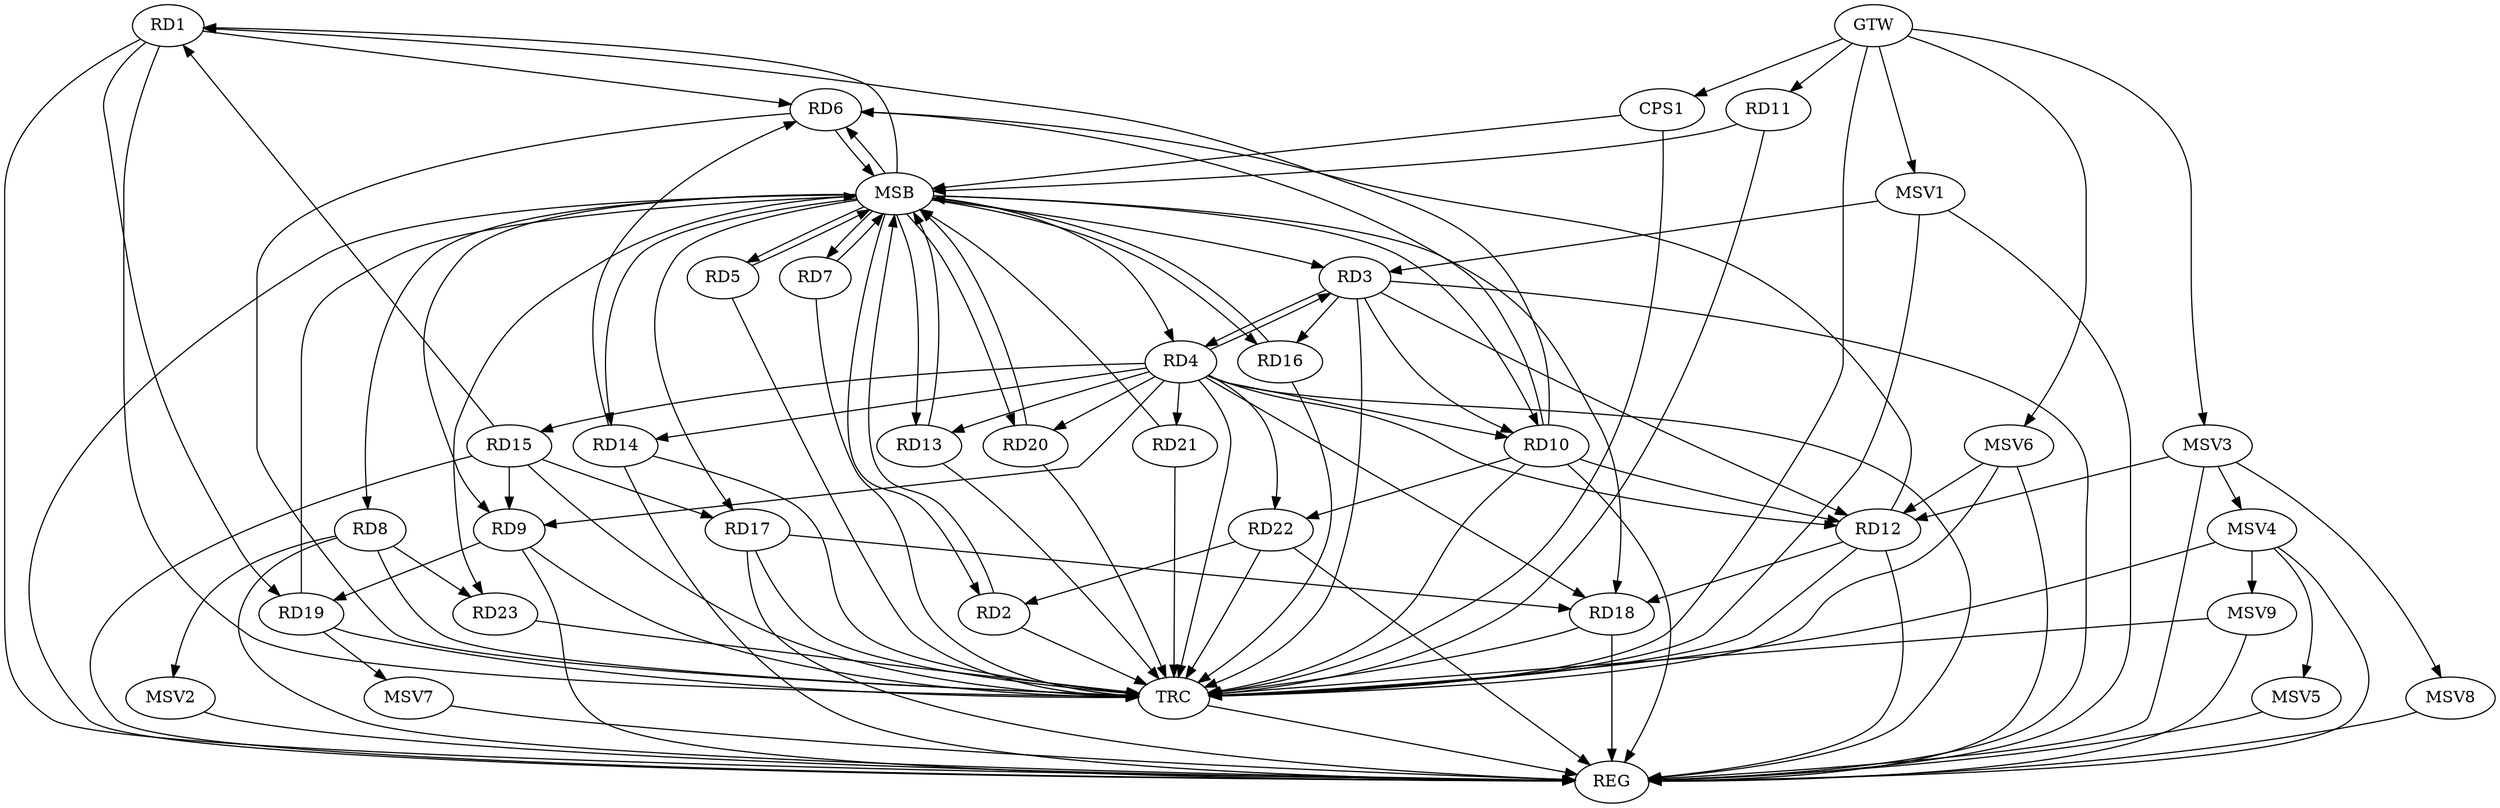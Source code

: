 strict digraph G {
  RD1 [ label="RD1" ];
  RD2 [ label="RD2" ];
  RD3 [ label="RD3" ];
  RD4 [ label="RD4" ];
  RD5 [ label="RD5" ];
  RD6 [ label="RD6" ];
  RD7 [ label="RD7" ];
  RD8 [ label="RD8" ];
  RD9 [ label="RD9" ];
  RD10 [ label="RD10" ];
  RD11 [ label="RD11" ];
  RD12 [ label="RD12" ];
  RD13 [ label="RD13" ];
  RD14 [ label="RD14" ];
  RD15 [ label="RD15" ];
  RD16 [ label="RD16" ];
  RD17 [ label="RD17" ];
  RD18 [ label="RD18" ];
  RD19 [ label="RD19" ];
  RD20 [ label="RD20" ];
  RD21 [ label="RD21" ];
  RD22 [ label="RD22" ];
  RD23 [ label="RD23" ];
  CPS1 [ label="CPS1" ];
  GTW [ label="GTW" ];
  REG [ label="REG" ];
  MSB [ label="MSB" ];
  TRC [ label="TRC" ];
  MSV1 [ label="MSV1" ];
  MSV2 [ label="MSV2" ];
  MSV3 [ label="MSV3" ];
  MSV4 [ label="MSV4" ];
  MSV5 [ label="MSV5" ];
  MSV6 [ label="MSV6" ];
  MSV7 [ label="MSV7" ];
  MSV8 [ label="MSV8" ];
  MSV9 [ label="MSV9" ];
  RD1 -> RD6;
  RD10 -> RD1;
  RD15 -> RD1;
  RD1 -> RD19;
  RD22 -> RD2;
  RD3 -> RD4;
  RD3 -> RD10;
  RD3 -> RD12;
  RD3 -> RD16;
  RD4 -> RD9;
  RD4 -> RD10;
  RD4 -> RD12;
  RD4 -> RD13;
  RD4 -> RD18;
  RD10 -> RD6;
  RD12 -> RD6;
  RD14 -> RD6;
  RD8 -> RD23;
  RD15 -> RD9;
  RD9 -> RD19;
  RD10 -> RD12;
  RD10 -> RD22;
  RD12 -> RD18;
  RD15 -> RD17;
  RD17 -> RD18;
  GTW -> RD11;
  GTW -> CPS1;
  RD1 -> REG;
  RD3 -> REG;
  RD4 -> REG;
  RD8 -> REG;
  RD9 -> REG;
  RD10 -> REG;
  RD12 -> REG;
  RD14 -> REG;
  RD15 -> REG;
  RD17 -> REG;
  RD18 -> REG;
  RD22 -> REG;
  RD2 -> MSB;
  MSB -> REG;
  RD5 -> MSB;
  MSB -> RD9;
  RD6 -> MSB;
  RD7 -> MSB;
  MSB -> RD6;
  MSB -> RD14;
  MSB -> RD23;
  RD11 -> MSB;
  MSB -> RD1;
  MSB -> RD2;
  MSB -> RD3;
  MSB -> RD4;
  MSB -> RD10;
  RD13 -> MSB;
  MSB -> RD5;
  MSB -> RD7;
  MSB -> RD8;
  MSB -> RD17;
  RD16 -> MSB;
  MSB -> RD13;
  RD19 -> MSB;
  MSB -> RD18;
  RD20 -> MSB;
  MSB -> RD16;
  RD21 -> MSB;
  MSB -> RD20;
  CPS1 -> MSB;
  RD1 -> TRC;
  RD2 -> TRC;
  RD3 -> TRC;
  RD4 -> TRC;
  RD5 -> TRC;
  RD6 -> TRC;
  RD7 -> TRC;
  RD8 -> TRC;
  RD9 -> TRC;
  RD10 -> TRC;
  RD11 -> TRC;
  RD12 -> TRC;
  RD13 -> TRC;
  RD14 -> TRC;
  RD15 -> TRC;
  RD16 -> TRC;
  RD17 -> TRC;
  RD18 -> TRC;
  RD19 -> TRC;
  RD20 -> TRC;
  RD21 -> TRC;
  RD22 -> TRC;
  RD23 -> TRC;
  CPS1 -> TRC;
  GTW -> TRC;
  TRC -> REG;
  RD4 -> RD20;
  RD4 -> RD3;
  RD4 -> RD21;
  RD4 -> RD14;
  RD4 -> RD15;
  RD4 -> RD22;
  MSV1 -> RD3;
  GTW -> MSV1;
  MSV1 -> REG;
  MSV1 -> TRC;
  RD8 -> MSV2;
  MSV2 -> REG;
  MSV3 -> RD12;
  GTW -> MSV3;
  MSV3 -> REG;
  MSV3 -> MSV4;
  MSV4 -> REG;
  MSV4 -> TRC;
  MSV4 -> MSV5;
  MSV5 -> REG;
  MSV6 -> RD12;
  GTW -> MSV6;
  MSV6 -> REG;
  MSV6 -> TRC;
  RD19 -> MSV7;
  MSV7 -> REG;
  MSV3 -> MSV8;
  MSV8 -> REG;
  MSV4 -> MSV9;
  MSV9 -> REG;
  MSV9 -> TRC;
}
